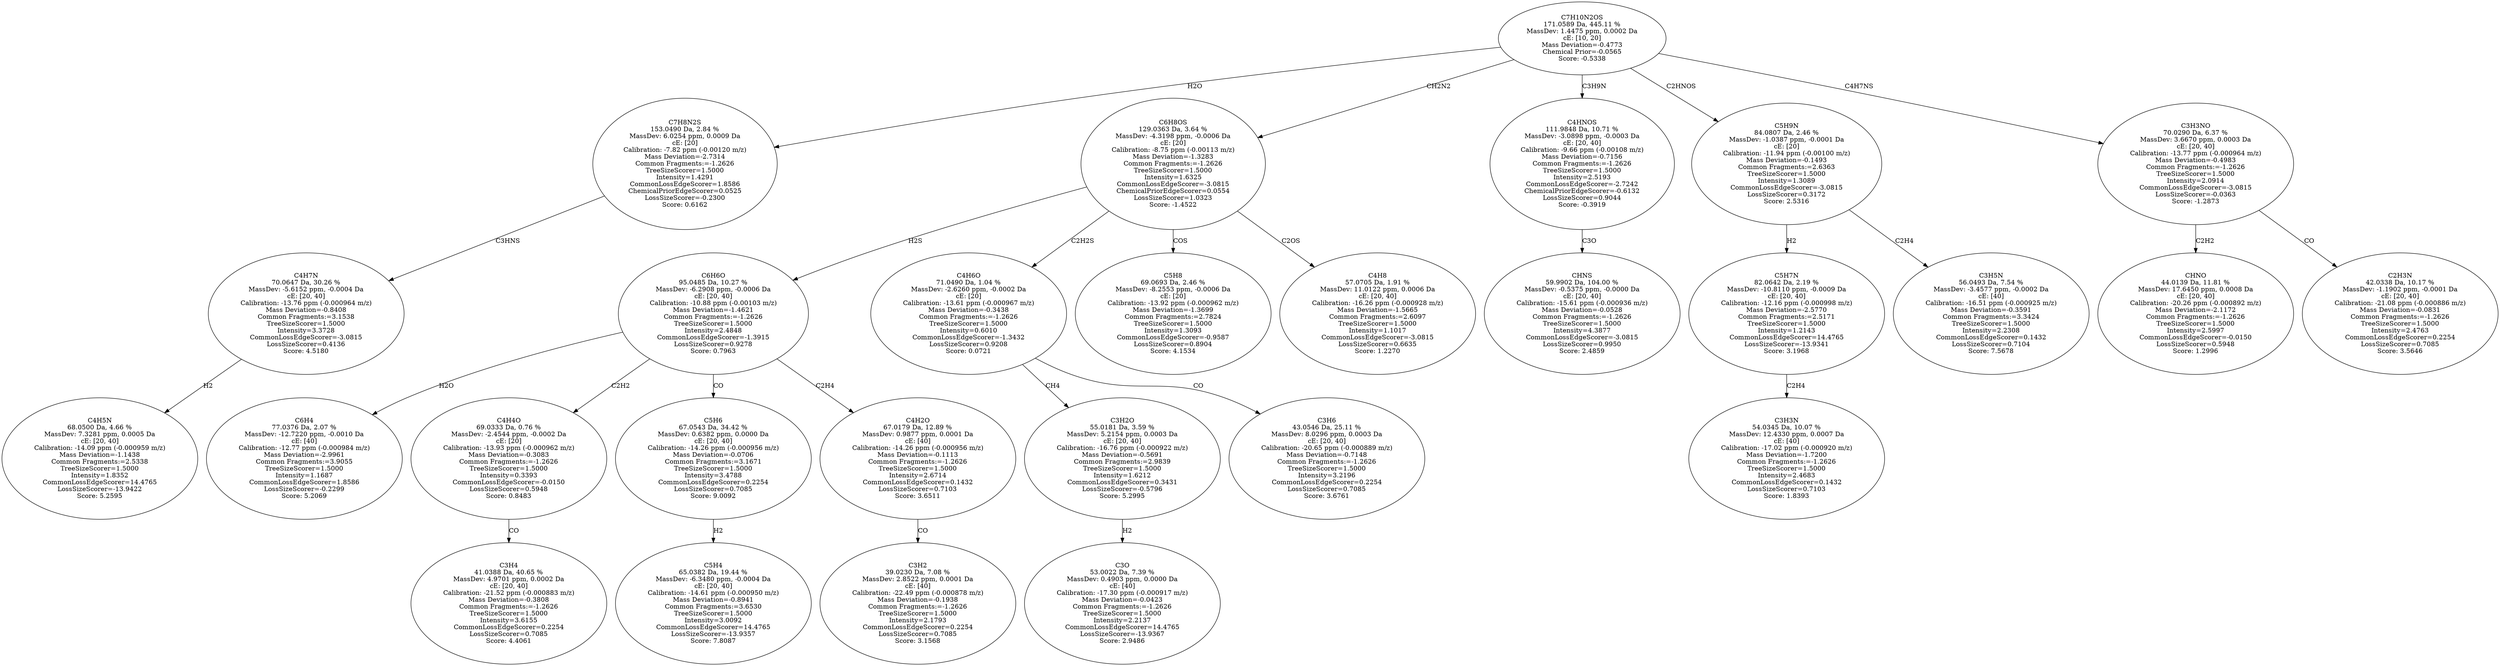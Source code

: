 strict digraph {
v1 [label="C4H5N\n68.0500 Da, 4.66 %\nMassDev: 7.3281 ppm, 0.0005 Da\ncE: [20, 40]\nCalibration: -14.09 ppm (-0.000959 m/z)\nMass Deviation=-1.1438\nCommon Fragments:=2.5338\nTreeSizeScorer=1.5000\nIntensity=1.8352\nCommonLossEdgeScorer=14.4765\nLossSizeScorer=-13.9422\nScore: 5.2595"];
v2 [label="C4H7N\n70.0647 Da, 30.26 %\nMassDev: -5.6152 ppm, -0.0004 Da\ncE: [20, 40]\nCalibration: -13.76 ppm (-0.000964 m/z)\nMass Deviation=-0.8408\nCommon Fragments:=3.1538\nTreeSizeScorer=1.5000\nIntensity=3.3728\nCommonLossEdgeScorer=-3.0815\nLossSizeScorer=0.4136\nScore: 4.5180"];
v3 [label="C7H8N2S\n153.0490 Da, 2.84 %\nMassDev: 6.0254 ppm, 0.0009 Da\ncE: [20]\nCalibration: -7.82 ppm (-0.00120 m/z)\nMass Deviation=-2.7314\nCommon Fragments:=-1.2626\nTreeSizeScorer=1.5000\nIntensity=1.4291\nCommonLossEdgeScorer=1.8586\nChemicalPriorEdgeScorer=0.0525\nLossSizeScorer=-0.2300\nScore: 0.6162"];
v4 [label="C6H4\n77.0376 Da, 2.07 %\nMassDev: -12.7220 ppm, -0.0010 Da\ncE: [40]\nCalibration: -12.77 ppm (-0.000984 m/z)\nMass Deviation=-2.9961\nCommon Fragments:=3.9055\nTreeSizeScorer=1.5000\nIntensity=1.1687\nCommonLossEdgeScorer=1.8586\nLossSizeScorer=-0.2299\nScore: 5.2069"];
v5 [label="C3H4\n41.0388 Da, 40.65 %\nMassDev: 4.9701 ppm, 0.0002 Da\ncE: [20, 40]\nCalibration: -21.52 ppm (-0.000883 m/z)\nMass Deviation=-0.3808\nCommon Fragments:=-1.2626\nTreeSizeScorer=1.5000\nIntensity=3.6155\nCommonLossEdgeScorer=0.2254\nLossSizeScorer=0.7085\nScore: 4.4061"];
v6 [label="C4H4O\n69.0333 Da, 0.76 %\nMassDev: -2.4544 ppm, -0.0002 Da\ncE: [20]\nCalibration: -13.93 ppm (-0.000962 m/z)\nMass Deviation=-0.3083\nCommon Fragments:=-1.2626\nTreeSizeScorer=1.5000\nIntensity=0.3393\nCommonLossEdgeScorer=-0.0150\nLossSizeScorer=0.5948\nScore: 0.8483"];
v7 [label="C5H4\n65.0382 Da, 19.44 %\nMassDev: -6.3480 ppm, -0.0004 Da\ncE: [20, 40]\nCalibration: -14.61 ppm (-0.000950 m/z)\nMass Deviation=-0.8941\nCommon Fragments:=3.6530\nTreeSizeScorer=1.5000\nIntensity=3.0092\nCommonLossEdgeScorer=14.4765\nLossSizeScorer=-13.9357\nScore: 7.8087"];
v8 [label="C5H6\n67.0543 Da, 34.42 %\nMassDev: 0.6382 ppm, 0.0000 Da\ncE: [20, 40]\nCalibration: -14.26 ppm (-0.000956 m/z)\nMass Deviation=-0.0706\nCommon Fragments:=3.1671\nTreeSizeScorer=1.5000\nIntensity=3.4788\nCommonLossEdgeScorer=0.2254\nLossSizeScorer=0.7085\nScore: 9.0092"];
v9 [label="C3H2\n39.0230 Da, 7.08 %\nMassDev: 2.8522 ppm, 0.0001 Da\ncE: [40]\nCalibration: -22.49 ppm (-0.000878 m/z)\nMass Deviation=-0.1938\nCommon Fragments:=-1.2626\nTreeSizeScorer=1.5000\nIntensity=2.1793\nCommonLossEdgeScorer=0.2254\nLossSizeScorer=0.7085\nScore: 3.1568"];
v10 [label="C4H2O\n67.0179 Da, 12.89 %\nMassDev: 0.9877 ppm, 0.0001 Da\ncE: [40]\nCalibration: -14.26 ppm (-0.000956 m/z)\nMass Deviation=-0.1113\nCommon Fragments:=-1.2626\nTreeSizeScorer=1.5000\nIntensity=2.6714\nCommonLossEdgeScorer=0.1432\nLossSizeScorer=0.7103\nScore: 3.6511"];
v11 [label="C6H6O\n95.0485 Da, 10.27 %\nMassDev: -6.2908 ppm, -0.0006 Da\ncE: [20, 40]\nCalibration: -10.88 ppm (-0.00103 m/z)\nMass Deviation=-1.4621\nCommon Fragments:=-1.2626\nTreeSizeScorer=1.5000\nIntensity=2.4848\nCommonLossEdgeScorer=-1.3915\nLossSizeScorer=0.9278\nScore: 0.7963"];
v12 [label="C3O\n53.0022 Da, 7.39 %\nMassDev: 0.4903 ppm, 0.0000 Da\ncE: [40]\nCalibration: -17.30 ppm (-0.000917 m/z)\nMass Deviation=-0.0423\nCommon Fragments:=-1.2626\nTreeSizeScorer=1.5000\nIntensity=2.2137\nCommonLossEdgeScorer=14.4765\nLossSizeScorer=-13.9367\nScore: 2.9486"];
v13 [label="C3H2O\n55.0181 Da, 3.59 %\nMassDev: 5.2154 ppm, 0.0003 Da\ncE: [20, 40]\nCalibration: -16.76 ppm (-0.000922 m/z)\nMass Deviation=-0.5691\nCommon Fragments:=2.9839\nTreeSizeScorer=1.5000\nIntensity=1.6212\nCommonLossEdgeScorer=0.3431\nLossSizeScorer=-0.5796\nScore: 5.2995"];
v14 [label="C3H6\n43.0546 Da, 25.11 %\nMassDev: 8.0296 ppm, 0.0003 Da\ncE: [20, 40]\nCalibration: -20.65 ppm (-0.000889 m/z)\nMass Deviation=-0.7148\nCommon Fragments:=-1.2626\nTreeSizeScorer=1.5000\nIntensity=3.2196\nCommonLossEdgeScorer=0.2254\nLossSizeScorer=0.7085\nScore: 3.6761"];
v15 [label="C4H6O\n71.0490 Da, 1.04 %\nMassDev: -2.6260 ppm, -0.0002 Da\ncE: [20]\nCalibration: -13.61 ppm (-0.000967 m/z)\nMass Deviation=-0.3438\nCommon Fragments:=-1.2626\nTreeSizeScorer=1.5000\nIntensity=0.6010\nCommonLossEdgeScorer=-1.3432\nLossSizeScorer=0.9208\nScore: 0.0721"];
v16 [label="C5H8\n69.0693 Da, 2.46 %\nMassDev: -8.2553 ppm, -0.0006 Da\ncE: [20]\nCalibration: -13.92 ppm (-0.000962 m/z)\nMass Deviation=-1.3699\nCommon Fragments:=2.7824\nTreeSizeScorer=1.5000\nIntensity=1.3093\nCommonLossEdgeScorer=-0.9587\nLossSizeScorer=0.8904\nScore: 4.1534"];
v17 [label="C4H8\n57.0705 Da, 1.91 %\nMassDev: 11.0122 ppm, 0.0006 Da\ncE: [20, 40]\nCalibration: -16.26 ppm (-0.000928 m/z)\nMass Deviation=-1.5665\nCommon Fragments:=2.6097\nTreeSizeScorer=1.5000\nIntensity=1.1017\nCommonLossEdgeScorer=-3.0815\nLossSizeScorer=0.6635\nScore: 1.2270"];
v18 [label="C6H8OS\n129.0363 Da, 3.64 %\nMassDev: -4.3198 ppm, -0.0006 Da\ncE: [20]\nCalibration: -8.75 ppm (-0.00113 m/z)\nMass Deviation=-1.3283\nCommon Fragments:=-1.2626\nTreeSizeScorer=1.5000\nIntensity=1.6325\nCommonLossEdgeScorer=-3.0815\nChemicalPriorEdgeScorer=0.0554\nLossSizeScorer=1.0323\nScore: -1.4522"];
v19 [label="CHNS\n59.9902 Da, 104.00 %\nMassDev: -0.5375 ppm, -0.0000 Da\ncE: [20, 40]\nCalibration: -15.61 ppm (-0.000936 m/z)\nMass Deviation=-0.0528\nCommon Fragments:=-1.2626\nTreeSizeScorer=1.5000\nIntensity=4.3877\nCommonLossEdgeScorer=-3.0815\nLossSizeScorer=0.9950\nScore: 2.4859"];
v20 [label="C4HNOS\n111.9848 Da, 10.71 %\nMassDev: -3.0898 ppm, -0.0003 Da\ncE: [20, 40]\nCalibration: -9.66 ppm (-0.00108 m/z)\nMass Deviation=-0.7156\nCommon Fragments:=-1.2626\nTreeSizeScorer=1.5000\nIntensity=2.5193\nCommonLossEdgeScorer=-2.7242\nChemicalPriorEdgeScorer=-0.6132\nLossSizeScorer=0.9044\nScore: -0.3919"];
v21 [label="C3H3N\n54.0345 Da, 10.07 %\nMassDev: 12.4330 ppm, 0.0007 Da\ncE: [40]\nCalibration: -17.02 ppm (-0.000920 m/z)\nMass Deviation=-1.7200\nCommon Fragments:=-1.2626\nTreeSizeScorer=1.5000\nIntensity=2.4683\nCommonLossEdgeScorer=0.1432\nLossSizeScorer=0.7103\nScore: 1.8393"];
v22 [label="C5H7N\n82.0642 Da, 2.19 %\nMassDev: -10.8110 ppm, -0.0009 Da\ncE: [20, 40]\nCalibration: -12.16 ppm (-0.000998 m/z)\nMass Deviation=-2.5770\nCommon Fragments:=2.5171\nTreeSizeScorer=1.5000\nIntensity=1.2143\nCommonLossEdgeScorer=14.4765\nLossSizeScorer=-13.9341\nScore: 3.1968"];
v23 [label="C3H5N\n56.0493 Da, 7.54 %\nMassDev: -3.4577 ppm, -0.0002 Da\ncE: [40]\nCalibration: -16.51 ppm (-0.000925 m/z)\nMass Deviation=-0.3591\nCommon Fragments:=3.3424\nTreeSizeScorer=1.5000\nIntensity=2.2308\nCommonLossEdgeScorer=0.1432\nLossSizeScorer=0.7104\nScore: 7.5678"];
v24 [label="C5H9N\n84.0807 Da, 2.46 %\nMassDev: -1.0387 ppm, -0.0001 Da\ncE: [20]\nCalibration: -11.94 ppm (-0.00100 m/z)\nMass Deviation=-0.1493\nCommon Fragments:=2.6363\nTreeSizeScorer=1.5000\nIntensity=1.3089\nCommonLossEdgeScorer=-3.0815\nLossSizeScorer=0.3172\nScore: 2.5316"];
v25 [label="CHNO\n44.0139 Da, 11.81 %\nMassDev: 17.6450 ppm, 0.0008 Da\ncE: [20, 40]\nCalibration: -20.26 ppm (-0.000892 m/z)\nMass Deviation=-2.1172\nCommon Fragments:=-1.2626\nTreeSizeScorer=1.5000\nIntensity=2.5997\nCommonLossEdgeScorer=-0.0150\nLossSizeScorer=0.5948\nScore: 1.2996"];
v26 [label="C2H3N\n42.0338 Da, 10.17 %\nMassDev: -1.1902 ppm, -0.0001 Da\ncE: [20, 40]\nCalibration: -21.08 ppm (-0.000886 m/z)\nMass Deviation=-0.0831\nCommon Fragments:=-1.2626\nTreeSizeScorer=1.5000\nIntensity=2.4763\nCommonLossEdgeScorer=0.2254\nLossSizeScorer=0.7085\nScore: 3.5646"];
v27 [label="C3H3NO\n70.0290 Da, 6.37 %\nMassDev: 3.6670 ppm, 0.0003 Da\ncE: [20, 40]\nCalibration: -13.77 ppm (-0.000964 m/z)\nMass Deviation=-0.4983\nCommon Fragments:=-1.2626\nTreeSizeScorer=1.5000\nIntensity=2.0914\nCommonLossEdgeScorer=-3.0815\nLossSizeScorer=-0.0363\nScore: -1.2873"];
v28 [label="C7H10N2OS\n171.0589 Da, 445.11 %\nMassDev: 1.4475 ppm, 0.0002 Da\ncE: [10, 20]\nMass Deviation=-0.4773\nChemical Prior=-0.0565\nScore: -0.5338"];
v2 -> v1 [label="H2"];
v3 -> v2 [label="C3HNS"];
v28 -> v3 [label="H2O"];
v11 -> v4 [label="H2O"];
v6 -> v5 [label="CO"];
v11 -> v6 [label="C2H2"];
v8 -> v7 [label="H2"];
v11 -> v8 [label="CO"];
v10 -> v9 [label="CO"];
v11 -> v10 [label="C2H4"];
v18 -> v11 [label="H2S"];
v13 -> v12 [label="H2"];
v15 -> v13 [label="CH4"];
v15 -> v14 [label="CO"];
v18 -> v15 [label="C2H2S"];
v18 -> v16 [label="COS"];
v18 -> v17 [label="C2OS"];
v28 -> v18 [label="CH2N2"];
v20 -> v19 [label="C3O"];
v28 -> v20 [label="C3H9N"];
v22 -> v21 [label="C2H4"];
v24 -> v22 [label="H2"];
v24 -> v23 [label="C2H4"];
v28 -> v24 [label="C2HNOS"];
v27 -> v25 [label="C2H2"];
v27 -> v26 [label="CO"];
v28 -> v27 [label="C4H7NS"];
}